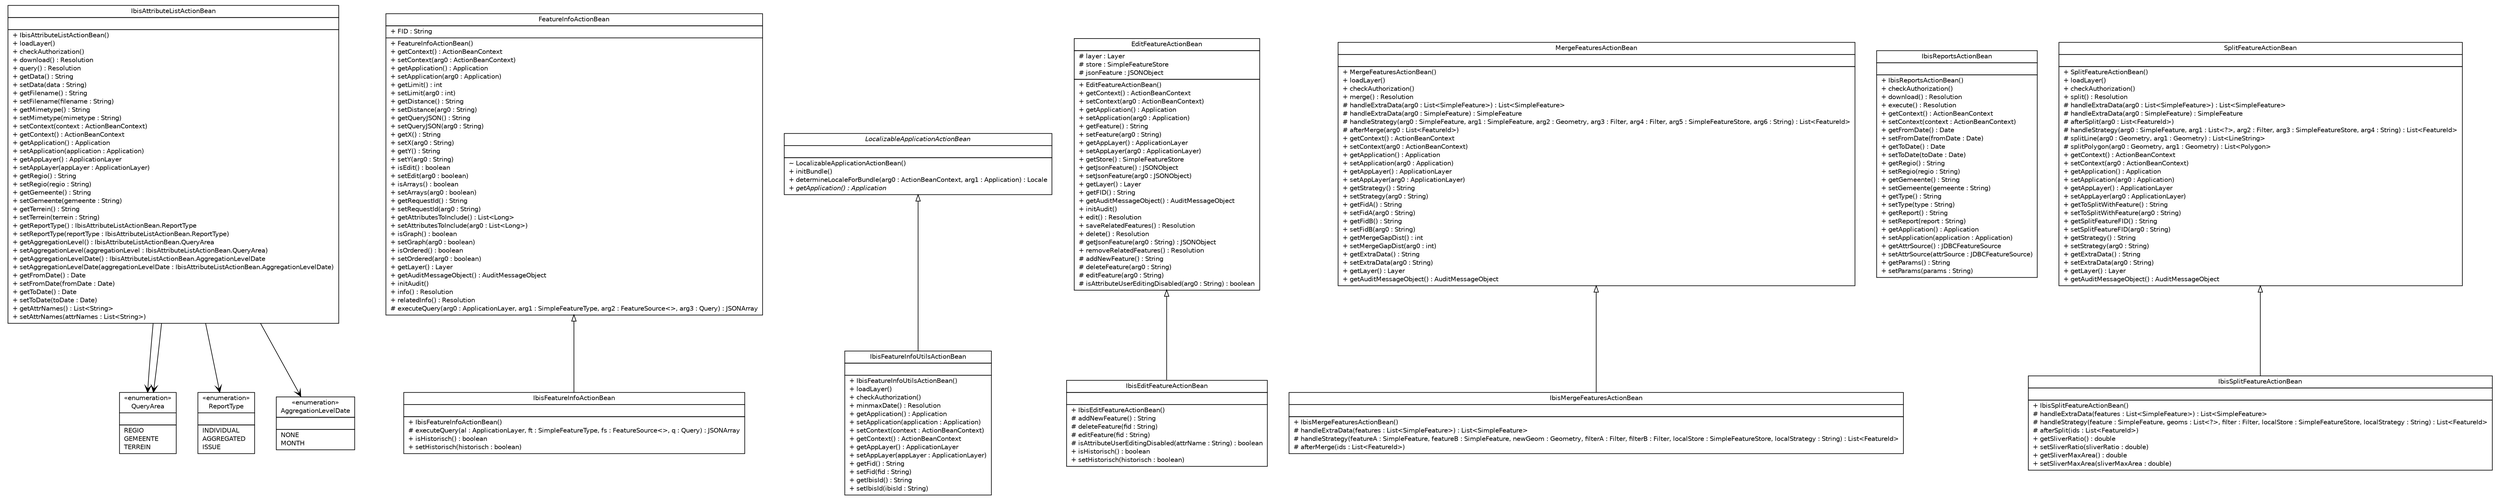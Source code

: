 #!/usr/local/bin/dot
#
# Class diagram 
# Generated by UMLGraph version R5_6-24-gf6e263 (http://www.umlgraph.org/)
#

digraph G {
	edge [fontname="Helvetica",fontsize=10,labelfontname="Helvetica",labelfontsize=10];
	node [fontname="Helvetica",fontsize=10,shape=plaintext];
	nodesep=0.25;
	ranksep=0.5;
	// nl.b3p.viewer.stripes.IbisAttributeListActionBean
	c0 [label=<<table title="nl.b3p.viewer.stripes.IbisAttributeListActionBean" border="0" cellborder="1" cellspacing="0" cellpadding="2" port="p" href="./IbisAttributeListActionBean.html">
		<tr><td><table border="0" cellspacing="0" cellpadding="1">
<tr><td align="center" balign="center"> IbisAttributeListActionBean </td></tr>
		</table></td></tr>
		<tr><td><table border="0" cellspacing="0" cellpadding="1">
<tr><td align="left" balign="left">  </td></tr>
		</table></td></tr>
		<tr><td><table border="0" cellspacing="0" cellpadding="1">
<tr><td align="left" balign="left"> + IbisAttributeListActionBean() </td></tr>
<tr><td align="left" balign="left"> + loadLayer() </td></tr>
<tr><td align="left" balign="left"> + checkAuthorization() </td></tr>
<tr><td align="left" balign="left"> + download() : Resolution </td></tr>
<tr><td align="left" balign="left"> + query() : Resolution </td></tr>
<tr><td align="left" balign="left"> + getData() : String </td></tr>
<tr><td align="left" balign="left"> + setData(data : String) </td></tr>
<tr><td align="left" balign="left"> + getFilename() : String </td></tr>
<tr><td align="left" balign="left"> + setFilename(filename : String) </td></tr>
<tr><td align="left" balign="left"> + getMimetype() : String </td></tr>
<tr><td align="left" balign="left"> + setMimetype(mimetype : String) </td></tr>
<tr><td align="left" balign="left"> + setContext(context : ActionBeanContext) </td></tr>
<tr><td align="left" balign="left"> + getContext() : ActionBeanContext </td></tr>
<tr><td align="left" balign="left"> + getApplication() : Application </td></tr>
<tr><td align="left" balign="left"> + setApplication(application : Application) </td></tr>
<tr><td align="left" balign="left"> + getAppLayer() : ApplicationLayer </td></tr>
<tr><td align="left" balign="left"> + setAppLayer(appLayer : ApplicationLayer) </td></tr>
<tr><td align="left" balign="left"> + getRegio() : String </td></tr>
<tr><td align="left" balign="left"> + setRegio(regio : String) </td></tr>
<tr><td align="left" balign="left"> + getGemeente() : String </td></tr>
<tr><td align="left" balign="left"> + setGemeente(gemeente : String) </td></tr>
<tr><td align="left" balign="left"> + getTerrein() : String </td></tr>
<tr><td align="left" balign="left"> + setTerrein(terrein : String) </td></tr>
<tr><td align="left" balign="left"> + getReportType() : IbisAttributeListActionBean.ReportType </td></tr>
<tr><td align="left" balign="left"> + setReportType(reportType : IbisAttributeListActionBean.ReportType) </td></tr>
<tr><td align="left" balign="left"> + getAggregationLevel() : IbisAttributeListActionBean.QueryArea </td></tr>
<tr><td align="left" balign="left"> + setAggregationLevel(aggregationLevel : IbisAttributeListActionBean.QueryArea) </td></tr>
<tr><td align="left" balign="left"> + getAggregationLevelDate() : IbisAttributeListActionBean.AggregationLevelDate </td></tr>
<tr><td align="left" balign="left"> + setAggregationLevelDate(aggregationLevelDate : IbisAttributeListActionBean.AggregationLevelDate) </td></tr>
<tr><td align="left" balign="left"> + getFromDate() : Date </td></tr>
<tr><td align="left" balign="left"> + setFromDate(fromDate : Date) </td></tr>
<tr><td align="left" balign="left"> + getToDate() : Date </td></tr>
<tr><td align="left" balign="left"> + setToDate(toDate : Date) </td></tr>
<tr><td align="left" balign="left"> + getAttrNames() : List&lt;String&gt; </td></tr>
<tr><td align="left" balign="left"> + setAttrNames(attrNames : List&lt;String&gt;) </td></tr>
		</table></td></tr>
		</table>>, URL="./IbisAttributeListActionBean.html", fontname="Helvetica", fontcolor="black", fontsize=10.0];
	// nl.b3p.viewer.stripes.IbisAttributeListActionBean.QueryArea
	c1 [label=<<table title="nl.b3p.viewer.stripes.IbisAttributeListActionBean.QueryArea" border="0" cellborder="1" cellspacing="0" cellpadding="2" port="p" href="./IbisAttributeListActionBean.QueryArea.html">
		<tr><td><table border="0" cellspacing="0" cellpadding="1">
<tr><td align="center" balign="center"> &#171;enumeration&#187; </td></tr>
<tr><td align="center" balign="center"> QueryArea </td></tr>
		</table></td></tr>
		<tr><td><table border="0" cellspacing="0" cellpadding="1">
<tr><td align="left" balign="left">  </td></tr>
		</table></td></tr>
		<tr><td><table border="0" cellspacing="0" cellpadding="1">
<tr><td align="left" balign="left"> REGIO </td></tr>
<tr><td align="left" balign="left"> GEMEENTE </td></tr>
<tr><td align="left" balign="left"> TERREIN </td></tr>
		</table></td></tr>
		</table>>, URL="./IbisAttributeListActionBean.QueryArea.html", fontname="Helvetica", fontcolor="black", fontsize=10.0];
	// nl.b3p.viewer.stripes.IbisAttributeListActionBean.ReportType
	c2 [label=<<table title="nl.b3p.viewer.stripes.IbisAttributeListActionBean.ReportType" border="0" cellborder="1" cellspacing="0" cellpadding="2" port="p" href="./IbisAttributeListActionBean.ReportType.html">
		<tr><td><table border="0" cellspacing="0" cellpadding="1">
<tr><td align="center" balign="center"> &#171;enumeration&#187; </td></tr>
<tr><td align="center" balign="center"> ReportType </td></tr>
		</table></td></tr>
		<tr><td><table border="0" cellspacing="0" cellpadding="1">
<tr><td align="left" balign="left">  </td></tr>
		</table></td></tr>
		<tr><td><table border="0" cellspacing="0" cellpadding="1">
<tr><td align="left" balign="left"> INDIVIDUAL </td></tr>
<tr><td align="left" balign="left"> AGGREGATED </td></tr>
<tr><td align="left" balign="left"> ISSUE </td></tr>
		</table></td></tr>
		</table>>, URL="./IbisAttributeListActionBean.ReportType.html", fontname="Helvetica", fontcolor="black", fontsize=10.0];
	// nl.b3p.viewer.stripes.IbisAttributeListActionBean.AggregationLevelDate
	c3 [label=<<table title="nl.b3p.viewer.stripes.IbisAttributeListActionBean.AggregationLevelDate" border="0" cellborder="1" cellspacing="0" cellpadding="2" port="p" href="./IbisAttributeListActionBean.AggregationLevelDate.html">
		<tr><td><table border="0" cellspacing="0" cellpadding="1">
<tr><td align="center" balign="center"> &#171;enumeration&#187; </td></tr>
<tr><td align="center" balign="center"> AggregationLevelDate </td></tr>
		</table></td></tr>
		<tr><td><table border="0" cellspacing="0" cellpadding="1">
<tr><td align="left" balign="left">  </td></tr>
		</table></td></tr>
		<tr><td><table border="0" cellspacing="0" cellpadding="1">
<tr><td align="left" balign="left"> NONE </td></tr>
<tr><td align="left" balign="left"> MONTH </td></tr>
		</table></td></tr>
		</table>>, URL="./IbisAttributeListActionBean.AggregationLevelDate.html", fontname="Helvetica", fontcolor="black", fontsize=10.0];
	// nl.b3p.viewer.stripes.IbisFeatureInfoActionBean
	c4 [label=<<table title="nl.b3p.viewer.stripes.IbisFeatureInfoActionBean" border="0" cellborder="1" cellspacing="0" cellpadding="2" port="p" href="./IbisFeatureInfoActionBean.html">
		<tr><td><table border="0" cellspacing="0" cellpadding="1">
<tr><td align="center" balign="center"> IbisFeatureInfoActionBean </td></tr>
		</table></td></tr>
		<tr><td><table border="0" cellspacing="0" cellpadding="1">
<tr><td align="left" balign="left">  </td></tr>
		</table></td></tr>
		<tr><td><table border="0" cellspacing="0" cellpadding="1">
<tr><td align="left" balign="left"> + IbisFeatureInfoActionBean() </td></tr>
<tr><td align="left" balign="left"> # executeQuery(al : ApplicationLayer, ft : SimpleFeatureType, fs : FeatureSource&lt;&gt;, q : Query) : JSONArray </td></tr>
<tr><td align="left" balign="left"> + isHistorisch() : boolean </td></tr>
<tr><td align="left" balign="left"> + setHistorisch(historisch : boolean) </td></tr>
		</table></td></tr>
		</table>>, URL="./IbisFeatureInfoActionBean.html", fontname="Helvetica", fontcolor="black", fontsize=10.0];
	// nl.b3p.viewer.stripes.IbisFeatureInfoUtilsActionBean
	c5 [label=<<table title="nl.b3p.viewer.stripes.IbisFeatureInfoUtilsActionBean" border="0" cellborder="1" cellspacing="0" cellpadding="2" port="p" href="./IbisFeatureInfoUtilsActionBean.html">
		<tr><td><table border="0" cellspacing="0" cellpadding="1">
<tr><td align="center" balign="center"> IbisFeatureInfoUtilsActionBean </td></tr>
		</table></td></tr>
		<tr><td><table border="0" cellspacing="0" cellpadding="1">
<tr><td align="left" balign="left">  </td></tr>
		</table></td></tr>
		<tr><td><table border="0" cellspacing="0" cellpadding="1">
<tr><td align="left" balign="left"> + IbisFeatureInfoUtilsActionBean() </td></tr>
<tr><td align="left" balign="left"> + loadLayer() </td></tr>
<tr><td align="left" balign="left"> + checkAuthorization() </td></tr>
<tr><td align="left" balign="left"> + minmaxDate() : Resolution </td></tr>
<tr><td align="left" balign="left"> + getApplication() : Application </td></tr>
<tr><td align="left" balign="left"> + setApplication(application : Application) </td></tr>
<tr><td align="left" balign="left"> + setContext(context : ActionBeanContext) </td></tr>
<tr><td align="left" balign="left"> + getContext() : ActionBeanContext </td></tr>
<tr><td align="left" balign="left"> + getAppLayer() : ApplicationLayer </td></tr>
<tr><td align="left" balign="left"> + setAppLayer(appLayer : ApplicationLayer) </td></tr>
<tr><td align="left" balign="left"> + getFid() : String </td></tr>
<tr><td align="left" balign="left"> + setFid(fid : String) </td></tr>
<tr><td align="left" balign="left"> + getIbisId() : String </td></tr>
<tr><td align="left" balign="left"> + setIbisId(ibisId : String) </td></tr>
		</table></td></tr>
		</table>>, URL="./IbisFeatureInfoUtilsActionBean.html", fontname="Helvetica", fontcolor="black", fontsize=10.0];
	// nl.b3p.viewer.stripes.IbisEditFeatureActionBean
	c6 [label=<<table title="nl.b3p.viewer.stripes.IbisEditFeatureActionBean" border="0" cellborder="1" cellspacing="0" cellpadding="2" port="p" href="./IbisEditFeatureActionBean.html">
		<tr><td><table border="0" cellspacing="0" cellpadding="1">
<tr><td align="center" balign="center"> IbisEditFeatureActionBean </td></tr>
		</table></td></tr>
		<tr><td><table border="0" cellspacing="0" cellpadding="1">
<tr><td align="left" balign="left">  </td></tr>
		</table></td></tr>
		<tr><td><table border="0" cellspacing="0" cellpadding="1">
<tr><td align="left" balign="left"> + IbisEditFeatureActionBean() </td></tr>
<tr><td align="left" balign="left"> # addNewFeature() : String </td></tr>
<tr><td align="left" balign="left"> # deleteFeature(fid : String) </td></tr>
<tr><td align="left" balign="left"> # editFeature(fid : String) </td></tr>
<tr><td align="left" balign="left"> # isAttributeUserEditingDisabled(attrName : String) : boolean </td></tr>
<tr><td align="left" balign="left"> + isHistorisch() : boolean </td></tr>
<tr><td align="left" balign="left"> + setHistorisch(historisch : boolean) </td></tr>
		</table></td></tr>
		</table>>, URL="./IbisEditFeatureActionBean.html", fontname="Helvetica", fontcolor="black", fontsize=10.0];
	// nl.b3p.viewer.stripes.IbisMergeFeaturesActionBean
	c7 [label=<<table title="nl.b3p.viewer.stripes.IbisMergeFeaturesActionBean" border="0" cellborder="1" cellspacing="0" cellpadding="2" port="p" href="./IbisMergeFeaturesActionBean.html">
		<tr><td><table border="0" cellspacing="0" cellpadding="1">
<tr><td align="center" balign="center"> IbisMergeFeaturesActionBean </td></tr>
		</table></td></tr>
		<tr><td><table border="0" cellspacing="0" cellpadding="1">
<tr><td align="left" balign="left">  </td></tr>
		</table></td></tr>
		<tr><td><table border="0" cellspacing="0" cellpadding="1">
<tr><td align="left" balign="left"> + IbisMergeFeaturesActionBean() </td></tr>
<tr><td align="left" balign="left"> # handleExtraData(features : List&lt;SimpleFeature&gt;) : List&lt;SimpleFeature&gt; </td></tr>
<tr><td align="left" balign="left"> # handleStrategy(featureA : SimpleFeature, featureB : SimpleFeature, newGeom : Geometry, filterA : Filter, filterB : Filter, localStore : SimpleFeatureStore, localStrategy : String) : List&lt;FeatureId&gt; </td></tr>
<tr><td align="left" balign="left"> # afterMerge(ids : List&lt;FeatureId&gt;) </td></tr>
		</table></td></tr>
		</table>>, URL="./IbisMergeFeaturesActionBean.html", fontname="Helvetica", fontcolor="black", fontsize=10.0];
	// nl.b3p.viewer.stripes.IbisReportsActionBean
	c8 [label=<<table title="nl.b3p.viewer.stripes.IbisReportsActionBean" border="0" cellborder="1" cellspacing="0" cellpadding="2" port="p" href="./IbisReportsActionBean.html">
		<tr><td><table border="0" cellspacing="0" cellpadding="1">
<tr><td align="center" balign="center"> IbisReportsActionBean </td></tr>
		</table></td></tr>
		<tr><td><table border="0" cellspacing="0" cellpadding="1">
<tr><td align="left" balign="left">  </td></tr>
		</table></td></tr>
		<tr><td><table border="0" cellspacing="0" cellpadding="1">
<tr><td align="left" balign="left"> + IbisReportsActionBean() </td></tr>
<tr><td align="left" balign="left"> + checkAuthorization() </td></tr>
<tr><td align="left" balign="left"> + download() : Resolution </td></tr>
<tr><td align="left" balign="left"> + execute() : Resolution </td></tr>
<tr><td align="left" balign="left"> + getContext() : ActionBeanContext </td></tr>
<tr><td align="left" balign="left"> + setContext(context : ActionBeanContext) </td></tr>
<tr><td align="left" balign="left"> + getFromDate() : Date </td></tr>
<tr><td align="left" balign="left"> + setFromDate(fromDate : Date) </td></tr>
<tr><td align="left" balign="left"> + getToDate() : Date </td></tr>
<tr><td align="left" balign="left"> + setToDate(toDate : Date) </td></tr>
<tr><td align="left" balign="left"> + getRegio() : String </td></tr>
<tr><td align="left" balign="left"> + setRegio(regio : String) </td></tr>
<tr><td align="left" balign="left"> + getGemeente() : String </td></tr>
<tr><td align="left" balign="left"> + setGemeente(gemeente : String) </td></tr>
<tr><td align="left" balign="left"> + getType() : String </td></tr>
<tr><td align="left" balign="left"> + setType(type : String) </td></tr>
<tr><td align="left" balign="left"> + getReport() : String </td></tr>
<tr><td align="left" balign="left"> + setReport(report : String) </td></tr>
<tr><td align="left" balign="left"> + getApplication() : Application </td></tr>
<tr><td align="left" balign="left"> + setApplication(application : Application) </td></tr>
<tr><td align="left" balign="left"> + getAttrSource() : JDBCFeatureSource </td></tr>
<tr><td align="left" balign="left"> + setAttrSource(attrSource : JDBCFeatureSource) </td></tr>
<tr><td align="left" balign="left"> + getParams() : String </td></tr>
<tr><td align="left" balign="left"> + setParams(params : String) </td></tr>
		</table></td></tr>
		</table>>, URL="./IbisReportsActionBean.html", fontname="Helvetica", fontcolor="black", fontsize=10.0];
	// nl.b3p.viewer.stripes.IbisSplitFeatureActionBean
	c9 [label=<<table title="nl.b3p.viewer.stripes.IbisSplitFeatureActionBean" border="0" cellborder="1" cellspacing="0" cellpadding="2" port="p" href="./IbisSplitFeatureActionBean.html">
		<tr><td><table border="0" cellspacing="0" cellpadding="1">
<tr><td align="center" balign="center"> IbisSplitFeatureActionBean </td></tr>
		</table></td></tr>
		<tr><td><table border="0" cellspacing="0" cellpadding="1">
<tr><td align="left" balign="left">  </td></tr>
		</table></td></tr>
		<tr><td><table border="0" cellspacing="0" cellpadding="1">
<tr><td align="left" balign="left"> + IbisSplitFeatureActionBean() </td></tr>
<tr><td align="left" balign="left"> # handleExtraData(features : List&lt;SimpleFeature&gt;) : List&lt;SimpleFeature&gt; </td></tr>
<tr><td align="left" balign="left"> # handleStrategy(feature : SimpleFeature, geoms : List&lt;?&gt;, filter : Filter, localStore : SimpleFeatureStore, localStrategy : String) : List&lt;FeatureId&gt; </td></tr>
<tr><td align="left" balign="left"> # afterSplit(ids : List&lt;FeatureId&gt;) </td></tr>
<tr><td align="left" balign="left"> + getSliverRatio() : double </td></tr>
<tr><td align="left" balign="left"> + setSliverRatio(sliverRatio : double) </td></tr>
<tr><td align="left" balign="left"> + getSliverMaxArea() : double </td></tr>
<tr><td align="left" balign="left"> + setSliverMaxArea(sliverMaxArea : double) </td></tr>
		</table></td></tr>
		</table>>, URL="./IbisSplitFeatureActionBean.html", fontname="Helvetica", fontcolor="black", fontsize=10.0];
	//nl.b3p.viewer.stripes.IbisFeatureInfoActionBean extends nl.b3p.viewer.stripes.FeatureInfoActionBean
	c15:p -> c4:p [dir=back,arrowtail=empty];
	//nl.b3p.viewer.stripes.IbisFeatureInfoUtilsActionBean extends nl.b3p.viewer.stripes.LocalizableApplicationActionBean
	c16:p -> c5:p [dir=back,arrowtail=empty];
	//nl.b3p.viewer.stripes.IbisEditFeatureActionBean extends nl.b3p.viewer.stripes.EditFeatureActionBean
	c17:p -> c6:p [dir=back,arrowtail=empty];
	//nl.b3p.viewer.stripes.IbisMergeFeaturesActionBean extends nl.b3p.viewer.stripes.MergeFeaturesActionBean
	c18:p -> c7:p [dir=back,arrowtail=empty];
	//nl.b3p.viewer.stripes.IbisSplitFeatureActionBean extends nl.b3p.viewer.stripes.SplitFeatureActionBean
	c19:p -> c9:p [dir=back,arrowtail=empty];
	// nl.b3p.viewer.stripes.IbisAttributeListActionBean NAVASSOC nl.b3p.viewer.stripes.IbisAttributeListActionBean.ReportType
	c0:p -> c2:p [taillabel="", label="", headlabel="", fontname="Helvetica", fontcolor="black", fontsize=10.0, color="black", arrowhead=open];
	// nl.b3p.viewer.stripes.IbisAttributeListActionBean NAVASSOC nl.b3p.viewer.stripes.IbisAttributeListActionBean.QueryArea
	c0:p -> c1:p [taillabel="", label="", headlabel="", fontname="Helvetica", fontcolor="black", fontsize=10.0, color="black", arrowhead=open];
	// nl.b3p.viewer.stripes.IbisAttributeListActionBean NAVASSOC nl.b3p.viewer.stripes.IbisAttributeListActionBean.AggregationLevelDate
	c0:p -> c3:p [taillabel="", label="", headlabel="", fontname="Helvetica", fontcolor="black", fontsize=10.0, color="black", arrowhead=open];
	// nl.b3p.viewer.stripes.IbisAttributeListActionBean NAVASSOC nl.b3p.viewer.stripes.IbisAttributeListActionBean.QueryArea
	c0:p -> c1:p [taillabel="", label="", headlabel="", fontname="Helvetica", fontcolor="black", fontsize=10.0, color="black", arrowhead=open];
	// nl.b3p.viewer.stripes.FeatureInfoActionBean
	c15 [label=<<table title="nl.b3p.viewer.stripes.FeatureInfoActionBean" border="0" cellborder="1" cellspacing="0" cellpadding="2" port="p">
		<tr><td><table border="0" cellspacing="0" cellpadding="1">
<tr><td align="center" balign="center"> FeatureInfoActionBean </td></tr>
		</table></td></tr>
		<tr><td><table border="0" cellspacing="0" cellpadding="1">
<tr><td align="left" balign="left"> + FID : String </td></tr>
		</table></td></tr>
		<tr><td><table border="0" cellspacing="0" cellpadding="1">
<tr><td align="left" balign="left"> + FeatureInfoActionBean() </td></tr>
<tr><td align="left" balign="left"> + getContext() : ActionBeanContext </td></tr>
<tr><td align="left" balign="left"> + setContext(arg0 : ActionBeanContext) </td></tr>
<tr><td align="left" balign="left"> + getApplication() : Application </td></tr>
<tr><td align="left" balign="left"> + setApplication(arg0 : Application) </td></tr>
<tr><td align="left" balign="left"> + getLimit() : int </td></tr>
<tr><td align="left" balign="left"> + setLimit(arg0 : int) </td></tr>
<tr><td align="left" balign="left"> + getDistance() : String </td></tr>
<tr><td align="left" balign="left"> + setDistance(arg0 : String) </td></tr>
<tr><td align="left" balign="left"> + getQueryJSON() : String </td></tr>
<tr><td align="left" balign="left"> + setQueryJSON(arg0 : String) </td></tr>
<tr><td align="left" balign="left"> + getX() : String </td></tr>
<tr><td align="left" balign="left"> + setX(arg0 : String) </td></tr>
<tr><td align="left" balign="left"> + getY() : String </td></tr>
<tr><td align="left" balign="left"> + setY(arg0 : String) </td></tr>
<tr><td align="left" balign="left"> + isEdit() : boolean </td></tr>
<tr><td align="left" balign="left"> + setEdit(arg0 : boolean) </td></tr>
<tr><td align="left" balign="left"> + isArrays() : boolean </td></tr>
<tr><td align="left" balign="left"> + setArrays(arg0 : boolean) </td></tr>
<tr><td align="left" balign="left"> + getRequestId() : String </td></tr>
<tr><td align="left" balign="left"> + setRequestId(arg0 : String) </td></tr>
<tr><td align="left" balign="left"> + getAttributesToInclude() : List&lt;Long&gt; </td></tr>
<tr><td align="left" balign="left"> + setAttributesToInclude(arg0 : List&lt;Long&gt;) </td></tr>
<tr><td align="left" balign="left"> + isGraph() : boolean </td></tr>
<tr><td align="left" balign="left"> + setGraph(arg0 : boolean) </td></tr>
<tr><td align="left" balign="left"> + isOrdered() : boolean </td></tr>
<tr><td align="left" balign="left"> + setOrdered(arg0 : boolean) </td></tr>
<tr><td align="left" balign="left"> + getLayer() : Layer </td></tr>
<tr><td align="left" balign="left"> + getAuditMessageObject() : AuditMessageObject </td></tr>
<tr><td align="left" balign="left"> + initAudit() </td></tr>
<tr><td align="left" balign="left"> + info() : Resolution </td></tr>
<tr><td align="left" balign="left"> + relatedInfo() : Resolution </td></tr>
<tr><td align="left" balign="left"> # executeQuery(arg0 : ApplicationLayer, arg1 : SimpleFeatureType, arg2 : FeatureSource&lt;&gt;, arg3 : Query) : JSONArray </td></tr>
		</table></td></tr>
		</table>>, URL="null", fontname="Helvetica", fontcolor="black", fontsize=10.0];
	// nl.b3p.viewer.stripes.MergeFeaturesActionBean
	c18 [label=<<table title="nl.b3p.viewer.stripes.MergeFeaturesActionBean" border="0" cellborder="1" cellspacing="0" cellpadding="2" port="p">
		<tr><td><table border="0" cellspacing="0" cellpadding="1">
<tr><td align="center" balign="center"> MergeFeaturesActionBean </td></tr>
		</table></td></tr>
		<tr><td><table border="0" cellspacing="0" cellpadding="1">
<tr><td align="left" balign="left">  </td></tr>
		</table></td></tr>
		<tr><td><table border="0" cellspacing="0" cellpadding="1">
<tr><td align="left" balign="left"> + MergeFeaturesActionBean() </td></tr>
<tr><td align="left" balign="left"> + loadLayer() </td></tr>
<tr><td align="left" balign="left"> + checkAuthorization() </td></tr>
<tr><td align="left" balign="left"> + merge() : Resolution </td></tr>
<tr><td align="left" balign="left"> # handleExtraData(arg0 : List&lt;SimpleFeature&gt;) : List&lt;SimpleFeature&gt; </td></tr>
<tr><td align="left" balign="left"> # handleExtraData(arg0 : SimpleFeature) : SimpleFeature </td></tr>
<tr><td align="left" balign="left"> # handleStrategy(arg0 : SimpleFeature, arg1 : SimpleFeature, arg2 : Geometry, arg3 : Filter, arg4 : Filter, arg5 : SimpleFeatureStore, arg6 : String) : List&lt;FeatureId&gt; </td></tr>
<tr><td align="left" balign="left"> # afterMerge(arg0 : List&lt;FeatureId&gt;) </td></tr>
<tr><td align="left" balign="left"> + getContext() : ActionBeanContext </td></tr>
<tr><td align="left" balign="left"> + setContext(arg0 : ActionBeanContext) </td></tr>
<tr><td align="left" balign="left"> + getApplication() : Application </td></tr>
<tr><td align="left" balign="left"> + setApplication(arg0 : Application) </td></tr>
<tr><td align="left" balign="left"> + getAppLayer() : ApplicationLayer </td></tr>
<tr><td align="left" balign="left"> + setAppLayer(arg0 : ApplicationLayer) </td></tr>
<tr><td align="left" balign="left"> + getStrategy() : String </td></tr>
<tr><td align="left" balign="left"> + setStrategy(arg0 : String) </td></tr>
<tr><td align="left" balign="left"> + getFidA() : String </td></tr>
<tr><td align="left" balign="left"> + setFidA(arg0 : String) </td></tr>
<tr><td align="left" balign="left"> + getFidB() : String </td></tr>
<tr><td align="left" balign="left"> + setFidB(arg0 : String) </td></tr>
<tr><td align="left" balign="left"> + getMergeGapDist() : int </td></tr>
<tr><td align="left" balign="left"> + setMergeGapDist(arg0 : int) </td></tr>
<tr><td align="left" balign="left"> + getExtraData() : String </td></tr>
<tr><td align="left" balign="left"> + setExtraData(arg0 : String) </td></tr>
<tr><td align="left" balign="left"> + getLayer() : Layer </td></tr>
<tr><td align="left" balign="left"> + getAuditMessageObject() : AuditMessageObject </td></tr>
		</table></td></tr>
		</table>>, URL="null", fontname="Helvetica", fontcolor="black", fontsize=10.0];
	// nl.b3p.viewer.stripes.EditFeatureActionBean
	c17 [label=<<table title="nl.b3p.viewer.stripes.EditFeatureActionBean" border="0" cellborder="1" cellspacing="0" cellpadding="2" port="p">
		<tr><td><table border="0" cellspacing="0" cellpadding="1">
<tr><td align="center" balign="center"> EditFeatureActionBean </td></tr>
		</table></td></tr>
		<tr><td><table border="0" cellspacing="0" cellpadding="1">
<tr><td align="left" balign="left"> # layer : Layer </td></tr>
<tr><td align="left" balign="left"> # store : SimpleFeatureStore </td></tr>
<tr><td align="left" balign="left"> # jsonFeature : JSONObject </td></tr>
		</table></td></tr>
		<tr><td><table border="0" cellspacing="0" cellpadding="1">
<tr><td align="left" balign="left"> + EditFeatureActionBean() </td></tr>
<tr><td align="left" balign="left"> + getContext() : ActionBeanContext </td></tr>
<tr><td align="left" balign="left"> + setContext(arg0 : ActionBeanContext) </td></tr>
<tr><td align="left" balign="left"> + getApplication() : Application </td></tr>
<tr><td align="left" balign="left"> + setApplication(arg0 : Application) </td></tr>
<tr><td align="left" balign="left"> + getFeature() : String </td></tr>
<tr><td align="left" balign="left"> + setFeature(arg0 : String) </td></tr>
<tr><td align="left" balign="left"> + getAppLayer() : ApplicationLayer </td></tr>
<tr><td align="left" balign="left"> + setAppLayer(arg0 : ApplicationLayer) </td></tr>
<tr><td align="left" balign="left"> + getStore() : SimpleFeatureStore </td></tr>
<tr><td align="left" balign="left"> + getJsonFeature() : JSONObject </td></tr>
<tr><td align="left" balign="left"> + setJsonFeature(arg0 : JSONObject) </td></tr>
<tr><td align="left" balign="left"> + getLayer() : Layer </td></tr>
<tr><td align="left" balign="left"> + getFID() : String </td></tr>
<tr><td align="left" balign="left"> + getAuditMessageObject() : AuditMessageObject </td></tr>
<tr><td align="left" balign="left"> + initAudit() </td></tr>
<tr><td align="left" balign="left"> + edit() : Resolution </td></tr>
<tr><td align="left" balign="left"> + saveRelatedFeatures() : Resolution </td></tr>
<tr><td align="left" balign="left"> + delete() : Resolution </td></tr>
<tr><td align="left" balign="left"> # getJsonFeature(arg0 : String) : JSONObject </td></tr>
<tr><td align="left" balign="left"> + removeRelatedFeatures() : Resolution </td></tr>
<tr><td align="left" balign="left"> # addNewFeature() : String </td></tr>
<tr><td align="left" balign="left"> # deleteFeature(arg0 : String) </td></tr>
<tr><td align="left" balign="left"> # editFeature(arg0 : String) </td></tr>
<tr><td align="left" balign="left"> # isAttributeUserEditingDisabled(arg0 : String) : boolean </td></tr>
		</table></td></tr>
		</table>>, URL="null", fontname="Helvetica", fontcolor="black", fontsize=10.0];
	// nl.b3p.viewer.stripes.SplitFeatureActionBean
	c19 [label=<<table title="nl.b3p.viewer.stripes.SplitFeatureActionBean" border="0" cellborder="1" cellspacing="0" cellpadding="2" port="p">
		<tr><td><table border="0" cellspacing="0" cellpadding="1">
<tr><td align="center" balign="center"> SplitFeatureActionBean </td></tr>
		</table></td></tr>
		<tr><td><table border="0" cellspacing="0" cellpadding="1">
<tr><td align="left" balign="left">  </td></tr>
		</table></td></tr>
		<tr><td><table border="0" cellspacing="0" cellpadding="1">
<tr><td align="left" balign="left"> + SplitFeatureActionBean() </td></tr>
<tr><td align="left" balign="left"> + loadLayer() </td></tr>
<tr><td align="left" balign="left"> + checkAuthorization() </td></tr>
<tr><td align="left" balign="left"> + split() : Resolution </td></tr>
<tr><td align="left" balign="left"> # handleExtraData(arg0 : List&lt;SimpleFeature&gt;) : List&lt;SimpleFeature&gt; </td></tr>
<tr><td align="left" balign="left"> # handleExtraData(arg0 : SimpleFeature) : SimpleFeature </td></tr>
<tr><td align="left" balign="left"> # afterSplit(arg0 : List&lt;FeatureId&gt;) </td></tr>
<tr><td align="left" balign="left"> # handleStrategy(arg0 : SimpleFeature, arg1 : List&lt;?&gt;, arg2 : Filter, arg3 : SimpleFeatureStore, arg4 : String) : List&lt;FeatureId&gt; </td></tr>
<tr><td align="left" balign="left"> # splitLine(arg0 : Geometry, arg1 : Geometry) : List&lt;LineString&gt; </td></tr>
<tr><td align="left" balign="left"> # splitPolygon(arg0 : Geometry, arg1 : Geometry) : List&lt;Polygon&gt; </td></tr>
<tr><td align="left" balign="left"> + getContext() : ActionBeanContext </td></tr>
<tr><td align="left" balign="left"> + setContext(arg0 : ActionBeanContext) </td></tr>
<tr><td align="left" balign="left"> + getApplication() : Application </td></tr>
<tr><td align="left" balign="left"> + setApplication(arg0 : Application) </td></tr>
<tr><td align="left" balign="left"> + getAppLayer() : ApplicationLayer </td></tr>
<tr><td align="left" balign="left"> + setAppLayer(arg0 : ApplicationLayer) </td></tr>
<tr><td align="left" balign="left"> + getToSplitWithFeature() : String </td></tr>
<tr><td align="left" balign="left"> + setToSplitWithFeature(arg0 : String) </td></tr>
<tr><td align="left" balign="left"> + getSplitFeatureFID() : String </td></tr>
<tr><td align="left" balign="left"> + setSplitFeatureFID(arg0 : String) </td></tr>
<tr><td align="left" balign="left"> + getStrategy() : String </td></tr>
<tr><td align="left" balign="left"> + setStrategy(arg0 : String) </td></tr>
<tr><td align="left" balign="left"> + getExtraData() : String </td></tr>
<tr><td align="left" balign="left"> + setExtraData(arg0 : String) </td></tr>
<tr><td align="left" balign="left"> + getLayer() : Layer </td></tr>
<tr><td align="left" balign="left"> + getAuditMessageObject() : AuditMessageObject </td></tr>
		</table></td></tr>
		</table>>, URL="null", fontname="Helvetica", fontcolor="black", fontsize=10.0];
	// nl.b3p.viewer.stripes.LocalizableApplicationActionBean
	c16 [label=<<table title="nl.b3p.viewer.stripes.LocalizableApplicationActionBean" border="0" cellborder="1" cellspacing="0" cellpadding="2" port="p">
		<tr><td><table border="0" cellspacing="0" cellpadding="1">
<tr><td align="center" balign="center"><font face="Helvetica-Oblique"> LocalizableApplicationActionBean </font></td></tr>
		</table></td></tr>
		<tr><td><table border="0" cellspacing="0" cellpadding="1">
<tr><td align="left" balign="left">  </td></tr>
		</table></td></tr>
		<tr><td><table border="0" cellspacing="0" cellpadding="1">
<tr><td align="left" balign="left"> ~ LocalizableApplicationActionBean() </td></tr>
<tr><td align="left" balign="left"> + initBundle() </td></tr>
<tr><td align="left" balign="left"> + determineLocaleForBundle(arg0 : ActionBeanContext, arg1 : Application) : Locale </td></tr>
<tr><td align="left" balign="left"><font face="Helvetica-Oblique" point-size="10.0"> + getApplication() : Application </font></td></tr>
		</table></td></tr>
		</table>>, URL="null", fontname="Helvetica", fontcolor="black", fontsize=10.0];
}

